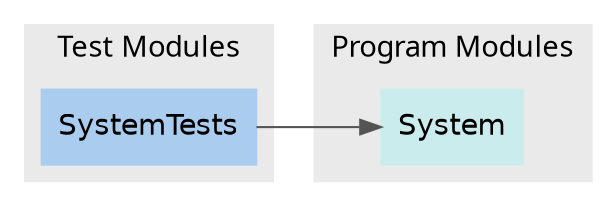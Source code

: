 digraph ModuleDependencyGraph {
    rankdir = LR
    graph [fontname="Helvetica-light", style = filled, color = "#eaeaea"]
    node [shape=box, fontname="Helvetica", style=filled]
    edge [color="#545454"]

    subgraph clusterRegular {
    label = "Program Modules"
    node [color="#caecec"]
    "System"
}
    subgraph clusterTest {
    label = "Test Modules"
    node [color="#aaccee"]
    "SystemTests"
}
    

    "SystemTests" -> "System"
}